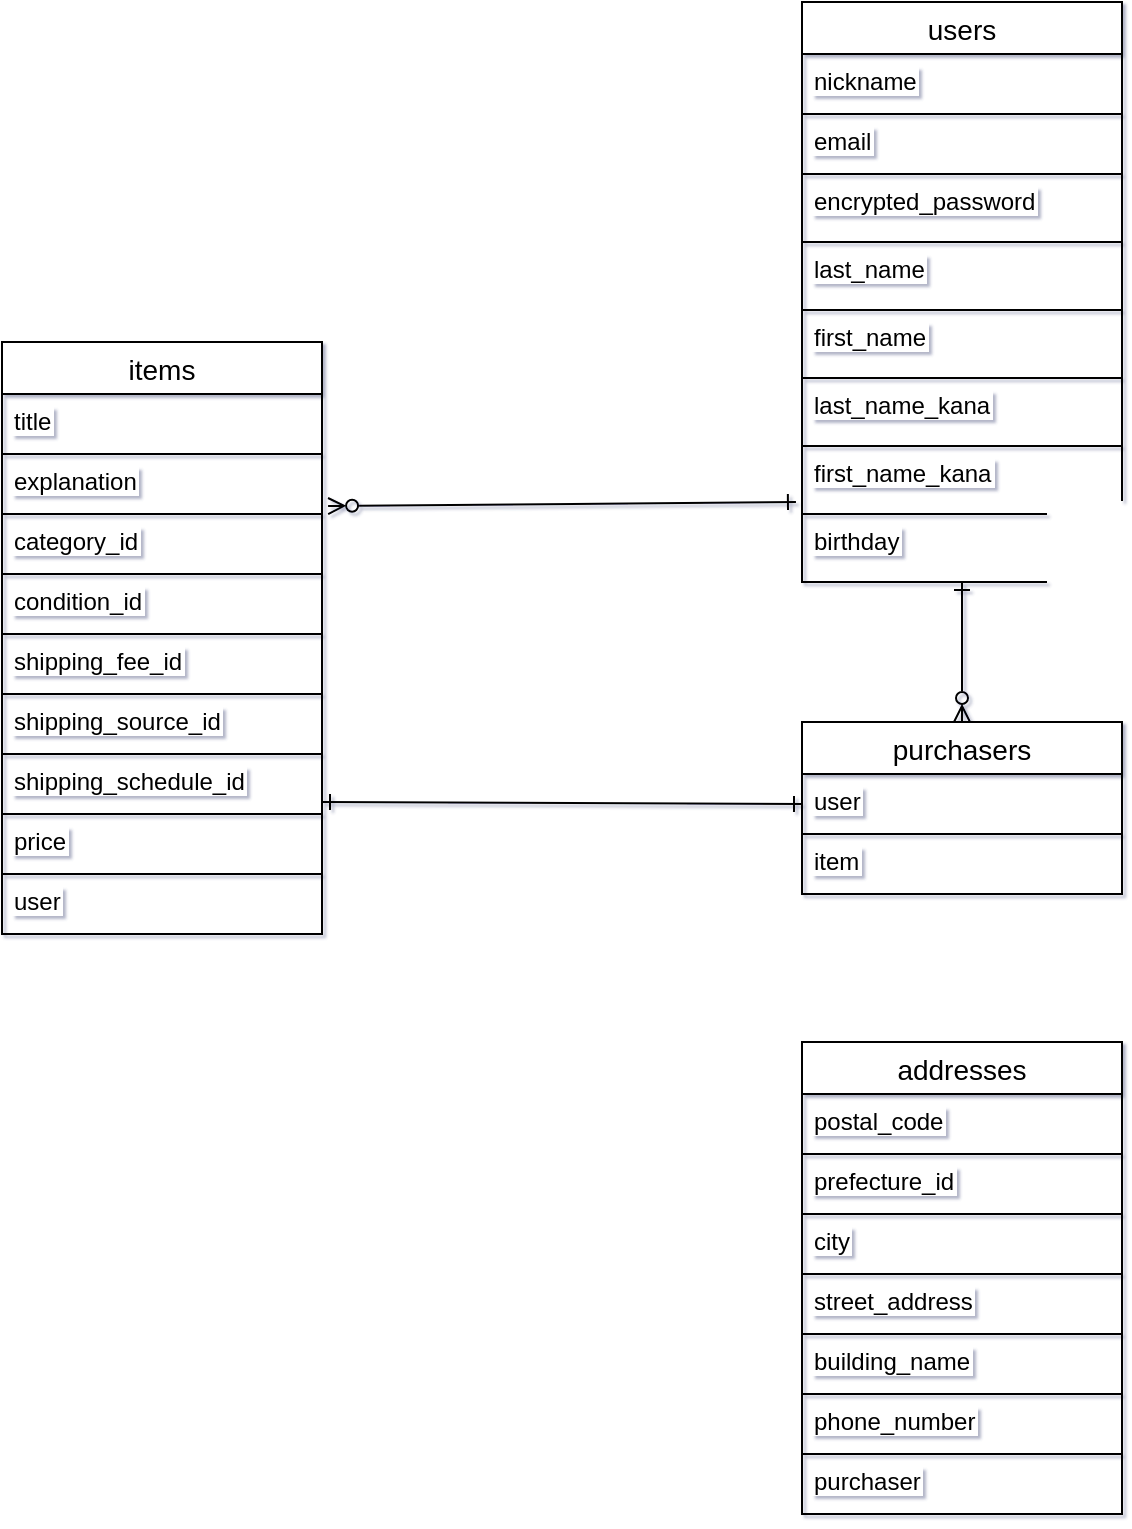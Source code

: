 <mxfile>
    <diagram id="T2WXX93RUvj3n0A8-5Hj" name="ページ1">
        <mxGraphModel dx="1021" dy="815" grid="1" gridSize="10" guides="1" tooltips="1" connect="1" arrows="0" fold="1" page="1" pageScale="1" pageWidth="827" pageHeight="1169" background="#ffffff" math="0" shadow="1">
            <root>
                <mxCell id="0"/>
                <mxCell id="1" parent="0"/>
                <mxCell id="2" value="users" style="swimlane;fontStyle=0;childLayout=stackLayout;horizontal=1;startSize=26;horizontalStack=0;resizeParent=1;resizeParentMax=0;resizeLast=0;collapsible=1;marginBottom=0;align=center;fontSize=14;rounded=0;fontColor=#000000;labelBackgroundColor=#FFFFFF;labelBorderColor=#FFFFFF;strokeColor=#000000;swimlaneLine=0;" parent="1" vertex="1">
                    <mxGeometry x="480" y="40" width="160" height="290" as="geometry"/>
                </mxCell>
                <mxCell id="3" value="nickname" style="text;strokeColor=#000000;fillColor=none;spacingLeft=4;spacingRight=4;overflow=hidden;rotatable=0;points=[[0,0.5],[1,0.5]];portConstraint=eastwest;fontSize=12;rounded=0;fontColor=#000000;labelBackgroundColor=#FFFFFF;labelBorderColor=#FFFFFF;swimlaneLine=0;" parent="2" vertex="1">
                    <mxGeometry y="26" width="160" height="30" as="geometry"/>
                </mxCell>
                <mxCell id="4" value="email" style="text;strokeColor=#000000;fillColor=none;spacingLeft=4;spacingRight=4;overflow=hidden;rotatable=0;points=[[0,0.5],[1,0.5]];portConstraint=eastwest;fontSize=12;rounded=0;fontColor=#000000;labelBackgroundColor=#FFFFFF;labelBorderColor=#FFFFFF;swimlaneLine=0;" parent="2" vertex="1">
                    <mxGeometry y="56" width="160" height="30" as="geometry"/>
                </mxCell>
                <mxCell id="6" value="encrypted_password" style="text;spacingLeft=4;spacingRight=4;overflow=hidden;rotatable=0;points=[[0,0.5],[1,0.5]];portConstraint=eastwest;fontSize=12;rounded=0;fontColor=#000000;labelBackgroundColor=#FFFFFF;labelBorderColor=#FFFFFF;strokeColor=#000000;swimlaneLine=0;" parent="2" vertex="1">
                    <mxGeometry y="86" width="160" height="34" as="geometry"/>
                </mxCell>
                <mxCell id="7" value="last_name" style="text;spacingLeft=4;spacingRight=4;overflow=hidden;rotatable=0;points=[[0,0.5],[1,0.5]];portConstraint=eastwest;fontSize=12;rounded=0;fontColor=#000000;labelBackgroundColor=#FFFFFF;labelBorderColor=#FFFFFF;strokeColor=#000000;swimlaneLine=0;" parent="2" vertex="1">
                    <mxGeometry y="120" width="160" height="34" as="geometry"/>
                </mxCell>
                <mxCell id="9" value="first_name" style="text;spacingLeft=4;spacingRight=4;overflow=hidden;rotatable=0;points=[[0,0.5],[1,0.5]];portConstraint=eastwest;fontSize=12;rounded=0;fontColor=#000000;labelBackgroundColor=#FFFFFF;labelBorderColor=#FFFFFF;strokeColor=#000000;swimlaneLine=0;" parent="2" vertex="1">
                    <mxGeometry y="154" width="160" height="34" as="geometry"/>
                </mxCell>
                <mxCell id="10" value="last_name_kana" style="text;spacingLeft=4;spacingRight=4;overflow=hidden;rotatable=0;points=[[0,0.5],[1,0.5]];portConstraint=eastwest;fontSize=12;rounded=0;fontColor=#000000;labelBackgroundColor=#FFFFFF;labelBorderColor=#FFFFFF;strokeColor=#000000;swimlaneLine=0;" parent="2" vertex="1">
                    <mxGeometry y="188" width="160" height="34" as="geometry"/>
                </mxCell>
                <mxCell id="11" value="first_name_kana" style="text;spacingLeft=4;spacingRight=4;overflow=hidden;rotatable=0;points=[[0,0.5],[1,0.5]];portConstraint=eastwest;fontSize=12;rounded=0;fontColor=#000000;labelBackgroundColor=#FFFFFF;labelBorderColor=#FFFFFF;strokeColor=#000000;swimlaneLine=0;" parent="2" vertex="1">
                    <mxGeometry y="222" width="160" height="34" as="geometry"/>
                </mxCell>
                <mxCell id="12" value="birthday" style="text;spacingLeft=4;spacingRight=4;overflow=hidden;rotatable=0;points=[[0,0.5],[1,0.5]];portConstraint=eastwest;fontSize=12;rounded=0;fontColor=#000000;labelBackgroundColor=#FFFFFF;labelBorderColor=#FFFFFF;strokeColor=#000000;swimlaneLine=0;" parent="2" vertex="1">
                    <mxGeometry y="256" width="160" height="34" as="geometry"/>
                </mxCell>
                <mxCell id="16" value="items" style="swimlane;fontStyle=0;childLayout=stackLayout;horizontal=1;startSize=26;horizontalStack=0;resizeParent=1;resizeParentMax=0;resizeLast=0;collapsible=1;marginBottom=0;align=center;fontSize=14;rounded=0;fontColor=#000000;labelBackgroundColor=#FFFFFF;labelBorderColor=#FFFFFF;strokeColor=#000000;swimlaneLine=0;" parent="1" vertex="1">
                    <mxGeometry x="80" y="210" width="160" height="296" as="geometry"/>
                </mxCell>
                <mxCell id="17" value="title" style="text;strokeColor=#000000;fillColor=none;spacingLeft=4;spacingRight=4;overflow=hidden;rotatable=0;points=[[0,0.5],[1,0.5]];portConstraint=eastwest;fontSize=12;rounded=0;fontColor=#000000;labelBackgroundColor=#FFFFFF;labelBorderColor=#FFFFFF;swimlaneLine=0;" parent="16" vertex="1">
                    <mxGeometry y="26" width="160" height="30" as="geometry"/>
                </mxCell>
                <mxCell id="18" value="explanation" style="text;strokeColor=#000000;fillColor=none;spacingLeft=4;spacingRight=4;overflow=hidden;rotatable=0;points=[[0,0.5],[1,0.5]];portConstraint=eastwest;fontSize=12;rounded=0;fontColor=#000000;labelBackgroundColor=#FFFFFF;labelBorderColor=#FFFFFF;swimlaneLine=0;" parent="16" vertex="1">
                    <mxGeometry y="56" width="160" height="30" as="geometry"/>
                </mxCell>
                <mxCell id="20" value="category_id" style="text;strokeColor=#000000;fillColor=none;spacingLeft=4;spacingRight=4;overflow=hidden;rotatable=0;points=[[0,0.5],[1,0.5]];portConstraint=eastwest;fontSize=12;rounded=0;fontColor=#000000;labelBackgroundColor=#FFFFFF;labelBorderColor=#FFFFFF;swimlaneLine=0;" parent="16" vertex="1">
                    <mxGeometry y="86" width="160" height="30" as="geometry"/>
                </mxCell>
                <mxCell id="19" value="condition_id" style="text;strokeColor=#000000;fillColor=none;spacingLeft=4;spacingRight=4;overflow=hidden;rotatable=0;points=[[0,0.5],[1,0.5]];portConstraint=eastwest;fontSize=12;rounded=0;fontColor=#000000;labelBackgroundColor=#FFFFFF;labelBorderColor=#FFFFFF;swimlaneLine=0;" parent="16" vertex="1">
                    <mxGeometry y="116" width="160" height="30" as="geometry"/>
                </mxCell>
                <mxCell id="30" value="shipping_fee_id" style="text;strokeColor=#000000;fillColor=none;spacingLeft=4;spacingRight=4;overflow=hidden;rotatable=0;points=[[0,0.5],[1,0.5]];portConstraint=eastwest;fontSize=12;rounded=0;fontColor=#000000;labelBackgroundColor=#FFFFFF;labelBorderColor=#FFFFFF;swimlaneLine=0;" parent="16" vertex="1">
                    <mxGeometry y="146" width="160" height="30" as="geometry"/>
                </mxCell>
                <mxCell id="29" value="shipping_source_id" style="text;strokeColor=#000000;fillColor=none;spacingLeft=4;spacingRight=4;overflow=hidden;rotatable=0;points=[[0,0.5],[1,0.5]];portConstraint=eastwest;fontSize=12;rounded=0;fontColor=#000000;labelBackgroundColor=#FFFFFF;labelBorderColor=#FFFFFF;swimlaneLine=0;" parent="16" vertex="1">
                    <mxGeometry y="176" width="160" height="30" as="geometry"/>
                </mxCell>
                <mxCell id="28" value="shipping_schedule_id" style="text;strokeColor=#000000;fillColor=none;spacingLeft=4;spacingRight=4;overflow=hidden;rotatable=0;points=[[0,0.5],[1,0.5]];portConstraint=eastwest;fontSize=12;rounded=0;fontColor=#000000;labelBackgroundColor=#FFFFFF;labelBorderColor=#FFFFFF;swimlaneLine=0;" parent="16" vertex="1">
                    <mxGeometry y="206" width="160" height="30" as="geometry"/>
                </mxCell>
                <mxCell id="27" value="price" style="text;strokeColor=#000000;fillColor=none;spacingLeft=4;spacingRight=4;overflow=hidden;rotatable=0;points=[[0,0.5],[1,0.5]];portConstraint=eastwest;fontSize=12;rounded=0;fontColor=#000000;labelBackgroundColor=#FFFFFF;labelBorderColor=#FFFFFF;swimlaneLine=0;" parent="16" vertex="1">
                    <mxGeometry y="236" width="160" height="30" as="geometry"/>
                </mxCell>
                <mxCell id="26" value="user" style="text;strokeColor=#000000;fillColor=none;spacingLeft=4;spacingRight=4;overflow=hidden;rotatable=0;points=[[0,0.5],[1,0.5]];portConstraint=eastwest;fontSize=12;rounded=0;fontColor=#000000;labelBackgroundColor=#FFFFFF;labelBorderColor=#FFFFFF;swimlaneLine=0;" parent="16" vertex="1">
                    <mxGeometry y="266" width="160" height="30" as="geometry"/>
                </mxCell>
                <mxCell id="31" value="purchasers" style="swimlane;fontStyle=0;childLayout=stackLayout;horizontal=1;startSize=26;horizontalStack=0;resizeParent=1;resizeParentMax=0;resizeLast=0;collapsible=1;marginBottom=0;align=center;fontSize=14;rounded=0;fontColor=#000000;labelBackgroundColor=#FFFFFF;labelBorderColor=#FFFFFF;strokeColor=#000000;swimlaneLine=0;" parent="1" vertex="1">
                    <mxGeometry x="480" y="400" width="160" height="86" as="geometry"/>
                </mxCell>
                <mxCell id="32" value="user" style="text;strokeColor=#000000;fillColor=none;spacingLeft=4;spacingRight=4;overflow=hidden;rotatable=0;points=[[0,0.5],[1,0.5]];portConstraint=eastwest;fontSize=12;rounded=0;fontColor=#000000;labelBackgroundColor=#FFFFFF;labelBorderColor=#FFFFFF;swimlaneLine=0;" parent="31" vertex="1">
                    <mxGeometry y="26" width="160" height="30" as="geometry"/>
                </mxCell>
                <mxCell id="33" value="item" style="text;strokeColor=#000000;fillColor=none;spacingLeft=4;spacingRight=4;overflow=hidden;rotatable=0;points=[[0,0.5],[1,0.5]];portConstraint=eastwest;fontSize=12;rounded=0;fontColor=#000000;labelBackgroundColor=#FFFFFF;labelBorderColor=#FFFFFF;swimlaneLine=0;" parent="31" vertex="1">
                    <mxGeometry y="56" width="160" height="30" as="geometry"/>
                </mxCell>
                <mxCell id="35" value="addresses" style="swimlane;fontStyle=0;childLayout=stackLayout;horizontal=1;startSize=26;horizontalStack=0;resizeParent=1;resizeParentMax=0;resizeLast=0;collapsible=1;marginBottom=0;align=center;fontSize=14;rounded=0;fontColor=#000000;labelBackgroundColor=#FFFFFF;labelBorderColor=#FFFFFF;strokeColor=#000000;swimlaneLine=0;" parent="1" vertex="1">
                    <mxGeometry x="480" y="560" width="160" height="236" as="geometry"/>
                </mxCell>
                <mxCell id="36" value="postal_code" style="text;strokeColor=#000000;fillColor=none;spacingLeft=4;spacingRight=4;overflow=hidden;rotatable=0;points=[[0,0.5],[1,0.5]];portConstraint=eastwest;fontSize=12;rounded=0;fontColor=#000000;labelBackgroundColor=#FFFFFF;labelBorderColor=#FFFFFF;swimlaneLine=0;" parent="35" vertex="1">
                    <mxGeometry y="26" width="160" height="30" as="geometry"/>
                </mxCell>
                <mxCell id="37" value="prefecture_id" style="text;strokeColor=#000000;fillColor=none;spacingLeft=4;spacingRight=4;overflow=hidden;rotatable=0;points=[[0,0.5],[1,0.5]];portConstraint=eastwest;fontSize=12;rounded=0;fontColor=#000000;labelBackgroundColor=#FFFFFF;labelBorderColor=#FFFFFF;swimlaneLine=0;" parent="35" vertex="1">
                    <mxGeometry y="56" width="160" height="30" as="geometry"/>
                </mxCell>
                <mxCell id="38" value="city" style="text;strokeColor=#000000;fillColor=none;spacingLeft=4;spacingRight=4;overflow=hidden;rotatable=0;points=[[0,0.5],[1,0.5]];portConstraint=eastwest;fontSize=12;rounded=0;fontColor=#000000;labelBackgroundColor=#FFFFFF;labelBorderColor=#FFFFFF;swimlaneLine=0;" parent="35" vertex="1">
                    <mxGeometry y="86" width="160" height="30" as="geometry"/>
                </mxCell>
                <mxCell id="42" value="street_address" style="text;strokeColor=#000000;fillColor=none;spacingLeft=4;spacingRight=4;overflow=hidden;rotatable=0;points=[[0,0.5],[1,0.5]];portConstraint=eastwest;fontSize=12;rounded=0;fontColor=#000000;labelBackgroundColor=#FFFFFF;labelBorderColor=#FFFFFF;swimlaneLine=0;" parent="35" vertex="1">
                    <mxGeometry y="116" width="160" height="30" as="geometry"/>
                </mxCell>
                <mxCell id="41" value="building_name" style="text;strokeColor=#000000;fillColor=none;spacingLeft=4;spacingRight=4;overflow=hidden;rotatable=0;points=[[0,0.5],[1,0.5]];portConstraint=eastwest;fontSize=12;rounded=0;fontColor=#000000;labelBackgroundColor=#FFFFFF;labelBorderColor=#FFFFFF;swimlaneLine=0;" parent="35" vertex="1">
                    <mxGeometry y="146" width="160" height="30" as="geometry"/>
                </mxCell>
                <mxCell id="70" value="phone_number" style="text;strokeColor=#000000;fillColor=none;spacingLeft=4;spacingRight=4;overflow=hidden;rotatable=0;points=[[0,0.5],[1,0.5]];portConstraint=eastwest;fontSize=12;rounded=0;fontColor=#000000;labelBackgroundColor=#FFFFFF;labelBorderColor=#FFFFFF;swimlaneLine=0;" vertex="1" parent="35">
                    <mxGeometry y="176" width="160" height="30" as="geometry"/>
                </mxCell>
                <mxCell id="69" value="purchaser" style="text;strokeColor=#000000;fillColor=none;spacingLeft=4;spacingRight=4;overflow=hidden;rotatable=0;points=[[0,0.5],[1,0.5]];portConstraint=eastwest;fontSize=12;rounded=0;fontColor=#000000;labelBackgroundColor=#FFFFFF;labelBorderColor=#FFFFFF;swimlaneLine=0;" vertex="1" parent="35">
                    <mxGeometry y="206" width="160" height="30" as="geometry"/>
                </mxCell>
                <mxCell id="64" value="" style="endArrow=ERzeroToMany;rounded=0;entryX=1.019;entryY=-0.133;entryDx=0;entryDy=0;entryPerimeter=0;startArrow=ERone;startFill=0;exitX=-0.019;exitY=0.824;exitDx=0;exitDy=0;exitPerimeter=0;endFill=0;fontColor=#000000;labelBackgroundColor=#FFFFFF;labelBorderColor=#FFFFFF;strokeColor=#000000;swimlaneLine=0;" parent="1" source="11" target="20" edge="1">
                    <mxGeometry relative="1" as="geometry">
                        <mxPoint x="460" y="170" as="sourcePoint"/>
                        <mxPoint x="470" y="280" as="targetPoint"/>
                    </mxGeometry>
                </mxCell>
                <mxCell id="65" value="" style="endArrow=ERone;rounded=0;exitX=0.5;exitY=0;exitDx=0;exitDy=0;startArrow=ERzeroToMany;startFill=0;endFill=0;fontColor=#000000;labelBackgroundColor=#FFFFFF;labelBorderColor=#FFFFFF;strokeColor=#000000;swimlaneLine=0;" parent="1" source="31" edge="1">
                    <mxGeometry relative="1" as="geometry">
                        <mxPoint x="560" y="390" as="sourcePoint"/>
                        <mxPoint x="560" y="330" as="targetPoint"/>
                    </mxGeometry>
                </mxCell>
                <mxCell id="67" value="" style="endArrow=ERone;rounded=0;entryX=0.5;entryY=1.1;entryDx=0;entryDy=0;entryPerimeter=0;exitX=0.5;exitY=0;exitDx=0;exitDy=0;startArrow=ERone;startFill=0;endFill=0;fontColor=#000000;labelBackgroundColor=#FFFFFF;labelBorderColor=#FFFFFF;strokeColor=#000000;swimlaneLine=0;" parent="1" source="35" target="33" edge="1">
                    <mxGeometry relative="1" as="geometry">
                        <mxPoint x="560" y="550" as="sourcePoint"/>
                        <mxPoint x="590" y="510" as="targetPoint"/>
                    </mxGeometry>
                </mxCell>
                <mxCell id="68" value="" style="endArrow=ERone;rounded=0;entryX=0;entryY=0.5;entryDx=0;entryDy=0;startArrow=ERone;startFill=0;endFill=0;fontColor=#000000;labelBackgroundColor=#FFFFFF;labelBorderColor=#FFFFFF;strokeColor=#000000;swimlaneLine=0;" parent="1" target="32" edge="1">
                    <mxGeometry relative="1" as="geometry">
                        <mxPoint x="240" y="440" as="sourcePoint"/>
                        <mxPoint x="400" y="440" as="targetPoint"/>
                    </mxGeometry>
                </mxCell>
            </root>
        </mxGraphModel>
    </diagram>
</mxfile>